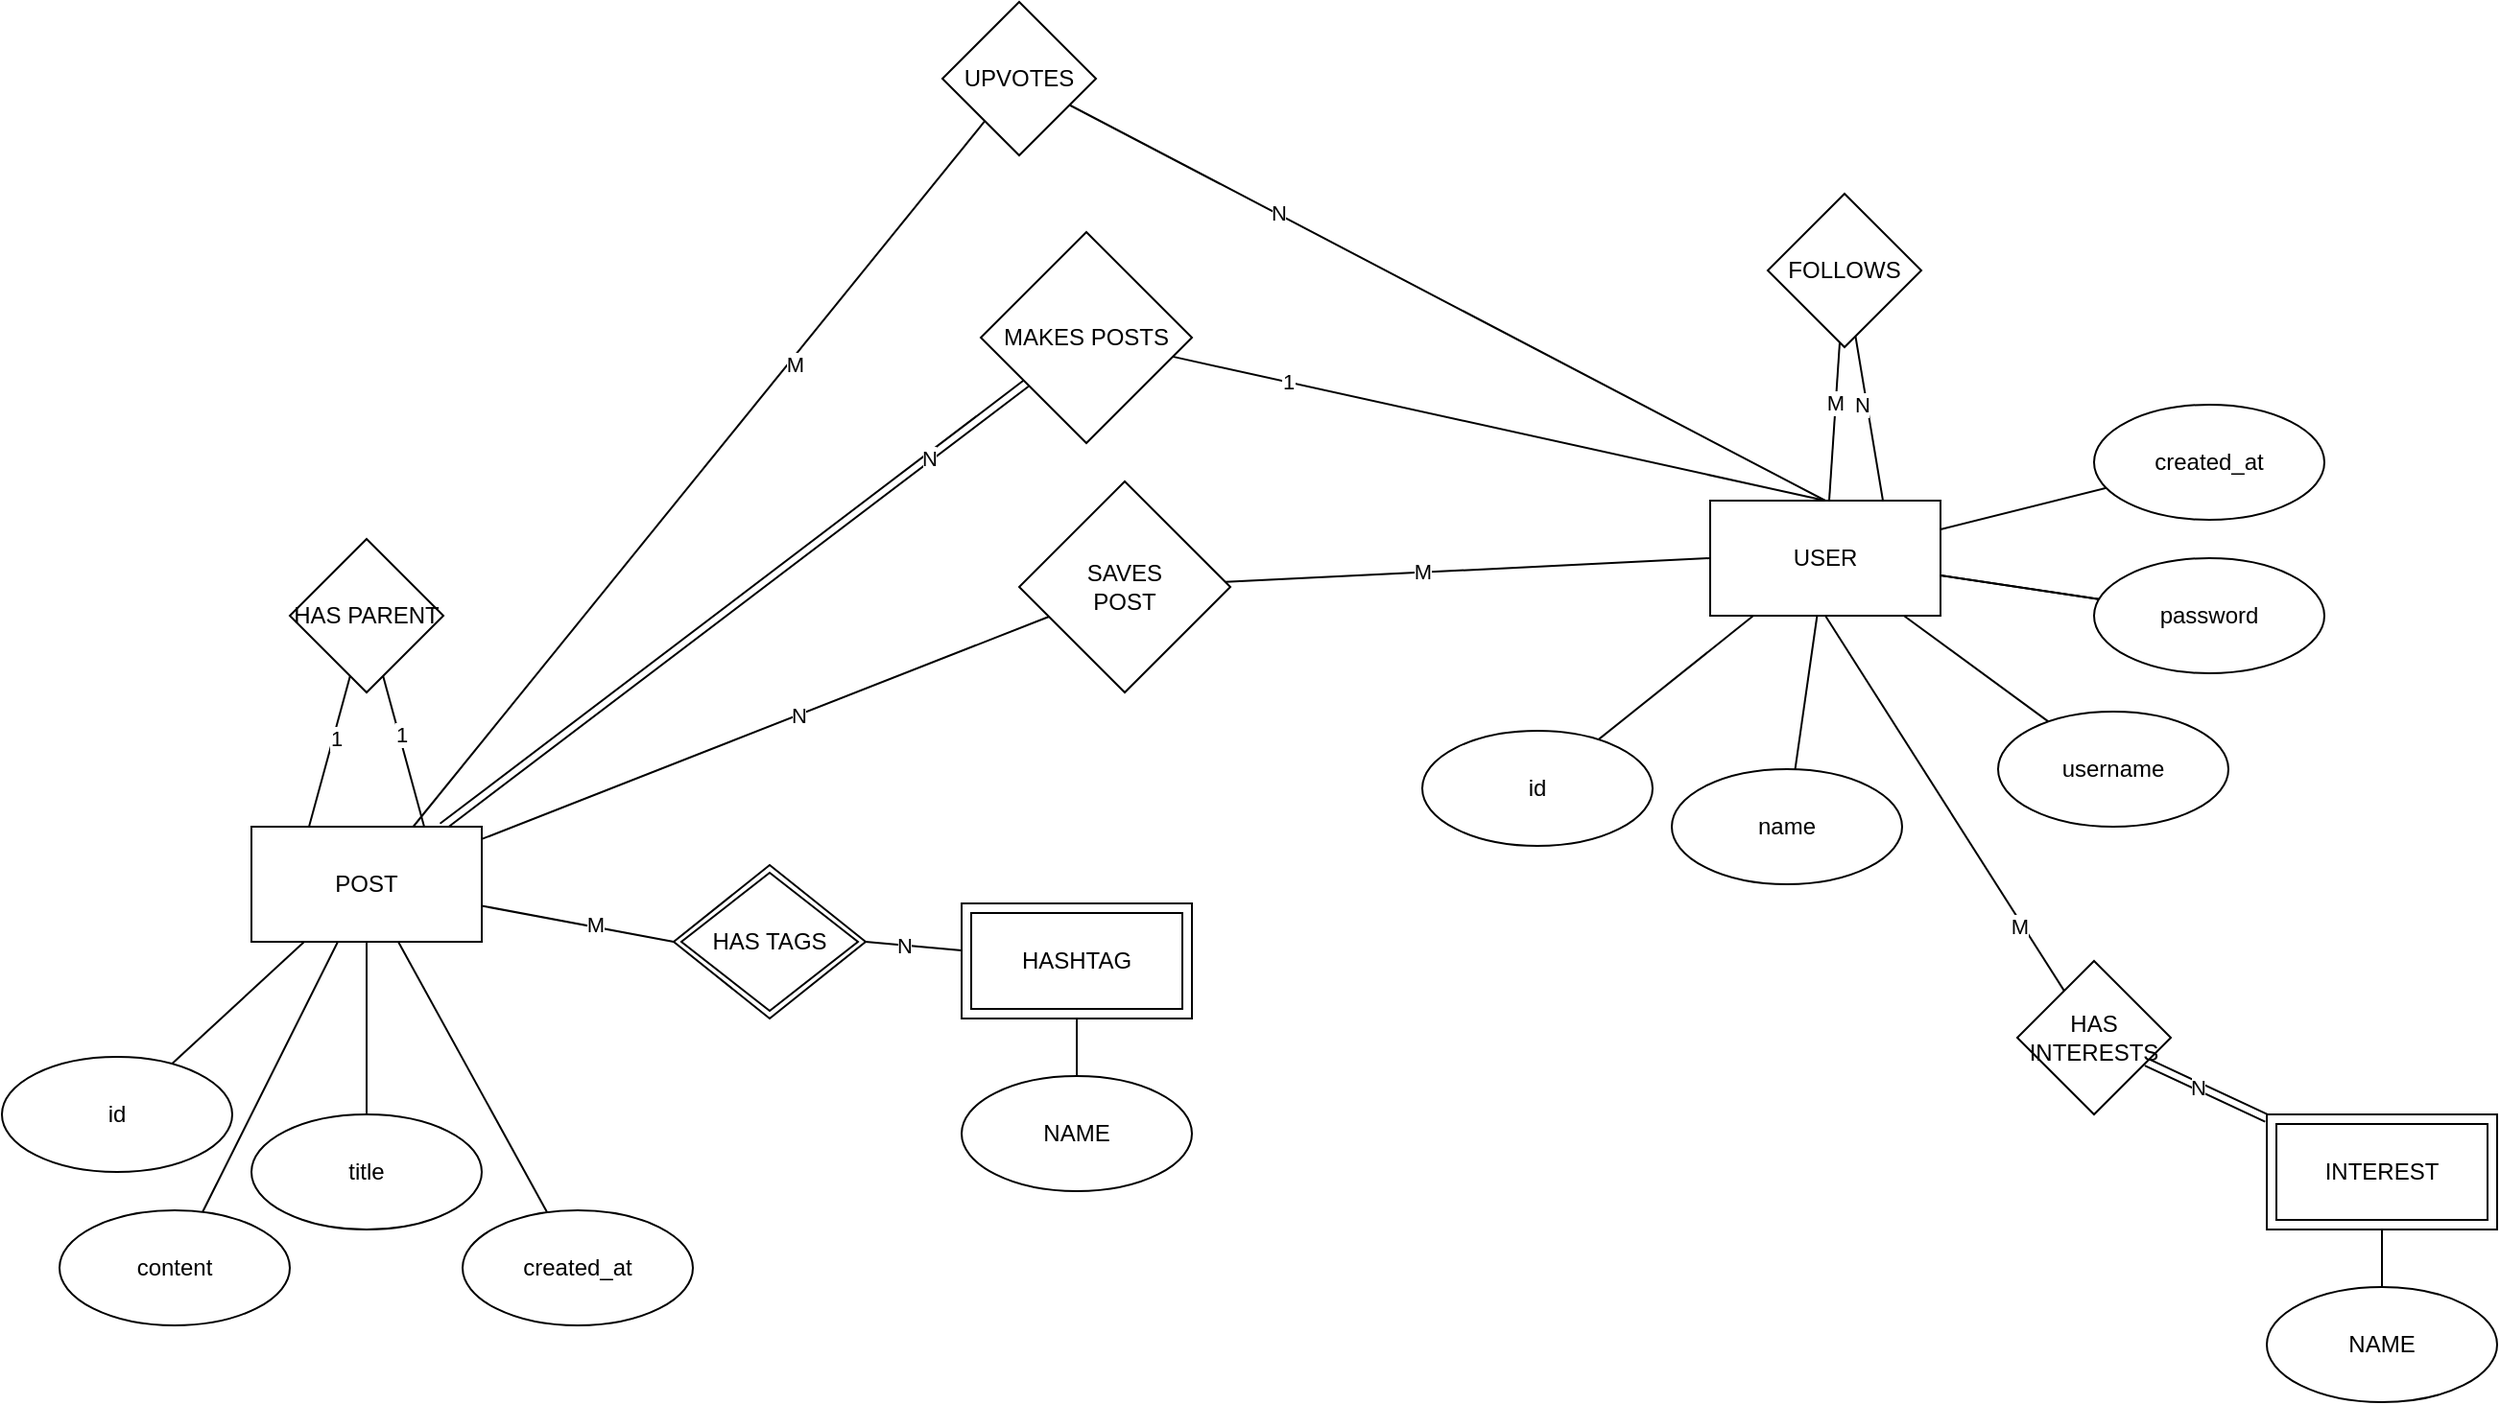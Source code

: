 <mxfile version="20.5.1" type="device"><diagram id="c43adFAbQIEfM-55l3ar" name="Page-1"><mxGraphModel dx="1597" dy="885" grid="1" gridSize="10" guides="1" tooltips="1" connect="1" arrows="1" fold="1" page="1" pageScale="1" pageWidth="2500" pageHeight="1500" math="0" shadow="0"><root><mxCell id="0"/><mxCell id="1" parent="0"/><mxCell id="-e2UI3w-FsLTD5BIw99w-4" value="" style="rounded=0;orthogonalLoop=1;jettySize=auto;html=1;endArrow=none;endFill=0;" edge="1" parent="1" source="-e2UI3w-FsLTD5BIw99w-1" target="-e2UI3w-FsLTD5BIw99w-3"><mxGeometry relative="1" as="geometry"/></mxCell><mxCell id="-e2UI3w-FsLTD5BIw99w-7" value="" style="edgeStyle=none;rounded=0;orthogonalLoop=1;jettySize=auto;html=1;endArrow=none;endFill=0;" edge="1" parent="1" source="-e2UI3w-FsLTD5BIw99w-1" target="-e2UI3w-FsLTD5BIw99w-6"><mxGeometry relative="1" as="geometry"/></mxCell><mxCell id="-e2UI3w-FsLTD5BIw99w-9" value="" style="edgeStyle=none;rounded=0;orthogonalLoop=1;jettySize=auto;html=1;endArrow=none;endFill=0;" edge="1" parent="1" source="-e2UI3w-FsLTD5BIw99w-1" target="-e2UI3w-FsLTD5BIw99w-8"><mxGeometry relative="1" as="geometry"/></mxCell><mxCell id="-e2UI3w-FsLTD5BIw99w-11" value="" style="edgeStyle=none;rounded=0;orthogonalLoop=1;jettySize=auto;html=1;endArrow=none;endFill=0;" edge="1" parent="1" source="-e2UI3w-FsLTD5BIw99w-1" target="-e2UI3w-FsLTD5BIw99w-10"><mxGeometry relative="1" as="geometry"/></mxCell><mxCell id="-e2UI3w-FsLTD5BIw99w-12" value="" style="edgeStyle=none;rounded=0;orthogonalLoop=1;jettySize=auto;html=1;endArrow=none;endFill=0;" edge="1" parent="1" source="-e2UI3w-FsLTD5BIw99w-1" target="-e2UI3w-FsLTD5BIw99w-10"><mxGeometry relative="1" as="geometry"/></mxCell><mxCell id="-e2UI3w-FsLTD5BIw99w-14" value="" style="edgeStyle=none;rounded=0;orthogonalLoop=1;jettySize=auto;html=1;endArrow=none;endFill=0;" edge="1" parent="1" source="-e2UI3w-FsLTD5BIw99w-1" target="-e2UI3w-FsLTD5BIw99w-13"><mxGeometry relative="1" as="geometry"/></mxCell><mxCell id="-e2UI3w-FsLTD5BIw99w-30" value="" style="edgeStyle=none;rounded=0;orthogonalLoop=1;jettySize=auto;html=1;endArrow=none;endFill=0;" edge="1" parent="1" source="-e2UI3w-FsLTD5BIw99w-1" target="-e2UI3w-FsLTD5BIw99w-29"><mxGeometry relative="1" as="geometry"/></mxCell><mxCell id="-e2UI3w-FsLTD5BIw99w-68" value="M" style="edgeLabel;html=1;align=center;verticalAlign=middle;resizable=0;points=[];" vertex="1" connectable="0" parent="-e2UI3w-FsLTD5BIw99w-30"><mxGeometry x="0.251" y="1" relative="1" as="geometry"><mxPoint as="offset"/></mxGeometry></mxCell><mxCell id="-e2UI3w-FsLTD5BIw99w-1" value="USER" style="rounded=0;whiteSpace=wrap;html=1;" vertex="1" parent="1"><mxGeometry x="1070" y="400" width="120" height="60" as="geometry"/></mxCell><mxCell id="-e2UI3w-FsLTD5BIw99w-3" value="id" style="ellipse;whiteSpace=wrap;html=1;rounded=0;" vertex="1" parent="1"><mxGeometry x="920" y="520" width="120" height="60" as="geometry"/></mxCell><mxCell id="-e2UI3w-FsLTD5BIw99w-6" value="name" style="ellipse;whiteSpace=wrap;html=1;rounded=0;" vertex="1" parent="1"><mxGeometry x="1050" y="540" width="120" height="60" as="geometry"/></mxCell><mxCell id="-e2UI3w-FsLTD5BIw99w-8" value="username" style="ellipse;whiteSpace=wrap;html=1;rounded=0;" vertex="1" parent="1"><mxGeometry x="1220" y="510" width="120" height="60" as="geometry"/></mxCell><mxCell id="-e2UI3w-FsLTD5BIw99w-10" value="password" style="ellipse;whiteSpace=wrap;html=1;rounded=0;" vertex="1" parent="1"><mxGeometry x="1270" y="430" width="120" height="60" as="geometry"/></mxCell><mxCell id="-e2UI3w-FsLTD5BIw99w-13" value="created_at" style="ellipse;whiteSpace=wrap;html=1;rounded=0;" vertex="1" parent="1"><mxGeometry x="1270" y="350" width="120" height="60" as="geometry"/></mxCell><mxCell id="-e2UI3w-FsLTD5BIw99w-17" value="" style="edgeStyle=none;rounded=0;orthogonalLoop=1;jettySize=auto;html=1;endArrow=none;endFill=0;" edge="1" parent="1" source="-e2UI3w-FsLTD5BIw99w-15" target="-e2UI3w-FsLTD5BIw99w-16"><mxGeometry relative="1" as="geometry"/></mxCell><mxCell id="-e2UI3w-FsLTD5BIw99w-19" value="" style="edgeStyle=none;rounded=0;orthogonalLoop=1;jettySize=auto;html=1;endArrow=none;endFill=0;" edge="1" parent="1" source="-e2UI3w-FsLTD5BIw99w-15" target="-e2UI3w-FsLTD5BIw99w-18"><mxGeometry relative="1" as="geometry"/></mxCell><mxCell id="-e2UI3w-FsLTD5BIw99w-21" value="" style="edgeStyle=none;rounded=0;orthogonalLoop=1;jettySize=auto;html=1;endArrow=none;endFill=0;" edge="1" parent="1" source="-e2UI3w-FsLTD5BIw99w-15" target="-e2UI3w-FsLTD5BIw99w-20"><mxGeometry relative="1" as="geometry"/></mxCell><mxCell id="-e2UI3w-FsLTD5BIw99w-23" value="" style="edgeStyle=none;rounded=0;orthogonalLoop=1;jettySize=auto;html=1;endArrow=none;endFill=0;" edge="1" parent="1" source="-e2UI3w-FsLTD5BIw99w-15" target="-e2UI3w-FsLTD5BIw99w-22"><mxGeometry relative="1" as="geometry"/></mxCell><mxCell id="-e2UI3w-FsLTD5BIw99w-27" value="" style="edgeStyle=none;rounded=0;orthogonalLoop=1;jettySize=auto;html=1;endArrow=none;endFill=0;shape=link;" edge="1" parent="1" source="-e2UI3w-FsLTD5BIw99w-15" target="-e2UI3w-FsLTD5BIw99w-26"><mxGeometry relative="1" as="geometry"/></mxCell><mxCell id="-e2UI3w-FsLTD5BIw99w-64" value="N" style="edgeLabel;html=1;align=center;verticalAlign=middle;resizable=0;points=[];" vertex="1" connectable="0" parent="-e2UI3w-FsLTD5BIw99w-27"><mxGeometry x="0.667" relative="1" as="geometry"><mxPoint as="offset"/></mxGeometry></mxCell><mxCell id="-e2UI3w-FsLTD5BIw99w-33" value="" style="edgeStyle=none;rounded=0;orthogonalLoop=1;jettySize=auto;html=1;endArrow=none;endFill=0;exitX=0.25;exitY=0;exitDx=0;exitDy=0;" edge="1" parent="1" source="-e2UI3w-FsLTD5BIw99w-15" target="-e2UI3w-FsLTD5BIw99w-32"><mxGeometry relative="1" as="geometry"/></mxCell><mxCell id="-e2UI3w-FsLTD5BIw99w-66" value="1" style="edgeLabel;html=1;align=center;verticalAlign=middle;resizable=0;points=[];" vertex="1" connectable="0" parent="-e2UI3w-FsLTD5BIw99w-33"><mxGeometry x="0.197" y="-1" relative="1" as="geometry"><mxPoint as="offset"/></mxGeometry></mxCell><mxCell id="-e2UI3w-FsLTD5BIw99w-42" value="" style="edgeStyle=none;rounded=0;orthogonalLoop=1;jettySize=auto;html=1;endArrow=none;endFill=0;entryX=0;entryY=0.5;entryDx=0;entryDy=0;" edge="1" parent="1" source="-e2UI3w-FsLTD5BIw99w-15" target="-e2UI3w-FsLTD5BIw99w-70"><mxGeometry relative="1" as="geometry"><mxPoint x="553.333" y="616.667" as="targetPoint"/></mxGeometry></mxCell><mxCell id="-e2UI3w-FsLTD5BIw99w-71" value="M" style="edgeLabel;html=1;align=center;verticalAlign=middle;resizable=0;points=[];" vertex="1" connectable="0" parent="-e2UI3w-FsLTD5BIw99w-42"><mxGeometry x="0.165" y="1" relative="1" as="geometry"><mxPoint as="offset"/></mxGeometry></mxCell><mxCell id="-e2UI3w-FsLTD5BIw99w-53" value="" style="edgeStyle=none;rounded=0;orthogonalLoop=1;jettySize=auto;html=1;endArrow=none;endFill=0;" edge="1" parent="1" source="-e2UI3w-FsLTD5BIw99w-15" target="-e2UI3w-FsLTD5BIw99w-52"><mxGeometry relative="1" as="geometry"/></mxCell><mxCell id="-e2UI3w-FsLTD5BIw99w-58" value="N" style="edgeLabel;html=1;align=center;verticalAlign=middle;resizable=0;points=[];" vertex="1" connectable="0" parent="-e2UI3w-FsLTD5BIw99w-53"><mxGeometry x="0.119" relative="1" as="geometry"><mxPoint as="offset"/></mxGeometry></mxCell><mxCell id="-e2UI3w-FsLTD5BIw99w-60" value="" style="edgeStyle=none;rounded=0;orthogonalLoop=1;jettySize=auto;html=1;endArrow=none;endFill=0;" edge="1" parent="1" source="-e2UI3w-FsLTD5BIw99w-15" target="-e2UI3w-FsLTD5BIw99w-59"><mxGeometry relative="1" as="geometry"/></mxCell><mxCell id="-e2UI3w-FsLTD5BIw99w-62" value="M" style="edgeLabel;html=1;align=center;verticalAlign=middle;resizable=0;points=[];" vertex="1" connectable="0" parent="-e2UI3w-FsLTD5BIw99w-60"><mxGeometry x="0.321" y="-3" relative="1" as="geometry"><mxPoint as="offset"/></mxGeometry></mxCell><mxCell id="-e2UI3w-FsLTD5BIw99w-15" value="POST" style="rounded=0;whiteSpace=wrap;html=1;" vertex="1" parent="1"><mxGeometry x="310" y="570" width="120" height="60" as="geometry"/></mxCell><mxCell id="-e2UI3w-FsLTD5BIw99w-16" value="id" style="ellipse;whiteSpace=wrap;html=1;rounded=0;" vertex="1" parent="1"><mxGeometry x="180" y="690" width="120" height="60" as="geometry"/></mxCell><mxCell id="-e2UI3w-FsLTD5BIw99w-18" value="content" style="ellipse;whiteSpace=wrap;html=1;rounded=0;" vertex="1" parent="1"><mxGeometry x="210" y="770" width="120" height="60" as="geometry"/></mxCell><mxCell id="-e2UI3w-FsLTD5BIw99w-20" value="title" style="ellipse;whiteSpace=wrap;html=1;rounded=0;" vertex="1" parent="1"><mxGeometry x="310" y="720" width="120" height="60" as="geometry"/></mxCell><mxCell id="-e2UI3w-FsLTD5BIw99w-22" value="created_at" style="ellipse;whiteSpace=wrap;html=1;rounded=0;" vertex="1" parent="1"><mxGeometry x="420" y="770" width="120" height="60" as="geometry"/></mxCell><mxCell id="-e2UI3w-FsLTD5BIw99w-28" style="edgeStyle=none;rounded=0;orthogonalLoop=1;jettySize=auto;html=1;entryX=0.5;entryY=0;entryDx=0;entryDy=0;endArrow=none;endFill=0;" edge="1" parent="1" source="-e2UI3w-FsLTD5BIw99w-26" target="-e2UI3w-FsLTD5BIw99w-1"><mxGeometry relative="1" as="geometry"/></mxCell><mxCell id="-e2UI3w-FsLTD5BIw99w-65" value="&lt;div&gt;1&lt;/div&gt;" style="edgeLabel;html=1;align=center;verticalAlign=middle;resizable=0;points=[];" vertex="1" connectable="0" parent="-e2UI3w-FsLTD5BIw99w-28"><mxGeometry x="-0.649" relative="1" as="geometry"><mxPoint as="offset"/></mxGeometry></mxCell><mxCell id="-e2UI3w-FsLTD5BIw99w-26" value="MAKES POSTS" style="rhombus;whiteSpace=wrap;html=1;rounded=0;" vertex="1" parent="1"><mxGeometry x="690" y="260" width="110" height="110" as="geometry"/></mxCell><mxCell id="-e2UI3w-FsLTD5BIw99w-31" style="edgeStyle=none;rounded=0;orthogonalLoop=1;jettySize=auto;html=1;entryX=0.75;entryY=0;entryDx=0;entryDy=0;endArrow=none;endFill=0;" edge="1" parent="1" source="-e2UI3w-FsLTD5BIw99w-29" target="-e2UI3w-FsLTD5BIw99w-1"><mxGeometry relative="1" as="geometry"/></mxCell><mxCell id="-e2UI3w-FsLTD5BIw99w-69" value="N" style="edgeLabel;html=1;align=center;verticalAlign=middle;resizable=0;points=[];" vertex="1" connectable="0" parent="-e2UI3w-FsLTD5BIw99w-31"><mxGeometry x="-0.313" y="-2" relative="1" as="geometry"><mxPoint y="6" as="offset"/></mxGeometry></mxCell><mxCell id="-e2UI3w-FsLTD5BIw99w-29" value="FOLLOWS" style="rhombus;whiteSpace=wrap;html=1;rounded=0;" vertex="1" parent="1"><mxGeometry x="1100" y="240" width="80" height="80" as="geometry"/></mxCell><mxCell id="-e2UI3w-FsLTD5BIw99w-35" style="edgeStyle=none;rounded=0;orthogonalLoop=1;jettySize=auto;html=1;entryX=0.75;entryY=0;entryDx=0;entryDy=0;endArrow=none;endFill=0;" edge="1" parent="1" source="-e2UI3w-FsLTD5BIw99w-32" target="-e2UI3w-FsLTD5BIw99w-15"><mxGeometry relative="1" as="geometry"/></mxCell><mxCell id="-e2UI3w-FsLTD5BIw99w-67" value="1" style="edgeLabel;html=1;align=center;verticalAlign=middle;resizable=0;points=[];" vertex="1" connectable="0" parent="-e2UI3w-FsLTD5BIw99w-35"><mxGeometry x="-0.221" y="1" relative="1" as="geometry"><mxPoint as="offset"/></mxGeometry></mxCell><mxCell id="-e2UI3w-FsLTD5BIw99w-32" value="HAS PARENT" style="rhombus;whiteSpace=wrap;html=1;rounded=0;" vertex="1" parent="1"><mxGeometry x="330" y="420" width="80" height="80" as="geometry"/></mxCell><mxCell id="-e2UI3w-FsLTD5BIw99w-38" value="" style="edgeStyle=none;rounded=0;orthogonalLoop=1;jettySize=auto;html=1;endArrow=none;endFill=0;exitX=0.5;exitY=1;exitDx=0;exitDy=0;" edge="1" parent="1" source="-e2UI3w-FsLTD5BIw99w-39" target="-e2UI3w-FsLTD5BIw99w-37"><mxGeometry relative="1" as="geometry"><mxPoint x="740" y="730" as="sourcePoint"/></mxGeometry></mxCell><mxCell id="-e2UI3w-FsLTD5BIw99w-37" value="NAME" style="ellipse;whiteSpace=wrap;html=1;rounded=0;" vertex="1" parent="1"><mxGeometry x="680" y="700" width="120" height="60" as="geometry"/></mxCell><mxCell id="-e2UI3w-FsLTD5BIw99w-39" value="HASHTAG" style="shape=ext;margin=3;double=1;whiteSpace=wrap;html=1;align=center;" vertex="1" parent="1"><mxGeometry x="680" y="610" width="120" height="60" as="geometry"/></mxCell><mxCell id="-e2UI3w-FsLTD5BIw99w-44" value="" style="edgeStyle=none;rounded=0;orthogonalLoop=1;jettySize=auto;html=1;endArrow=none;endFill=0;exitX=1;exitY=0.5;exitDx=0;exitDy=0;" edge="1" parent="1" source="-e2UI3w-FsLTD5BIw99w-70" target="-e2UI3w-FsLTD5BIw99w-39"><mxGeometry relative="1" as="geometry"><mxPoint x="625.294" y="624.706" as="sourcePoint"/></mxGeometry></mxCell><mxCell id="-e2UI3w-FsLTD5BIw99w-72" value="N" style="edgeLabel;html=1;align=center;verticalAlign=middle;resizable=0;points=[];" vertex="1" connectable="0" parent="-e2UI3w-FsLTD5BIw99w-44"><mxGeometry x="-0.203" relative="1" as="geometry"><mxPoint as="offset"/></mxGeometry></mxCell><mxCell id="-e2UI3w-FsLTD5BIw99w-45" value="" style="edgeStyle=none;rounded=0;orthogonalLoop=1;jettySize=auto;html=1;endArrow=none;endFill=0;exitX=0.5;exitY=1;exitDx=0;exitDy=0;" edge="1" parent="1" source="-e2UI3w-FsLTD5BIw99w-47" target="-e2UI3w-FsLTD5BIw99w-46"><mxGeometry relative="1" as="geometry"><mxPoint x="1420" y="840" as="sourcePoint"/></mxGeometry></mxCell><mxCell id="-e2UI3w-FsLTD5BIw99w-46" value="NAME" style="ellipse;whiteSpace=wrap;html=1;rounded=0;" vertex="1" parent="1"><mxGeometry x="1360" y="810" width="120" height="60" as="geometry"/></mxCell><mxCell id="-e2UI3w-FsLTD5BIw99w-47" value="INTEREST" style="shape=ext;margin=3;double=1;whiteSpace=wrap;html=1;align=center;" vertex="1" parent="1"><mxGeometry x="1360" y="720" width="120" height="60" as="geometry"/></mxCell><mxCell id="-e2UI3w-FsLTD5BIw99w-48" value="" style="edgeStyle=none;rounded=0;orthogonalLoop=1;jettySize=auto;html=1;endArrow=none;endFill=0;shape=link;" edge="1" parent="1" source="-e2UI3w-FsLTD5BIw99w-49" target="-e2UI3w-FsLTD5BIw99w-47"><mxGeometry relative="1" as="geometry"/></mxCell><mxCell id="-e2UI3w-FsLTD5BIw99w-56" value="N" style="edgeLabel;html=1;align=center;verticalAlign=middle;resizable=0;points=[];" vertex="1" connectable="0" parent="-e2UI3w-FsLTD5BIw99w-48"><mxGeometry x="-0.157" relative="1" as="geometry"><mxPoint y="1" as="offset"/></mxGeometry></mxCell><mxCell id="-e2UI3w-FsLTD5BIw99w-50" style="edgeStyle=none;rounded=0;orthogonalLoop=1;jettySize=auto;html=1;entryX=0.5;entryY=1;entryDx=0;entryDy=0;endArrow=none;endFill=0;" edge="1" parent="1" source="-e2UI3w-FsLTD5BIw99w-49" target="-e2UI3w-FsLTD5BIw99w-1"><mxGeometry relative="1" as="geometry"/></mxCell><mxCell id="-e2UI3w-FsLTD5BIw99w-73" value="M" style="edgeLabel;html=1;align=center;verticalAlign=middle;resizable=0;points=[];" vertex="1" connectable="0" parent="-e2UI3w-FsLTD5BIw99w-50"><mxGeometry x="-0.645" y="2" relative="1" as="geometry"><mxPoint as="offset"/></mxGeometry></mxCell><mxCell id="-e2UI3w-FsLTD5BIw99w-49" value="HAS INTERESTS" style="rhombus;whiteSpace=wrap;html=1;rounded=0;" vertex="1" parent="1"><mxGeometry x="1230" y="640" width="80" height="80" as="geometry"/></mxCell><mxCell id="-e2UI3w-FsLTD5BIw99w-54" style="edgeStyle=none;rounded=0;orthogonalLoop=1;jettySize=auto;html=1;entryX=0;entryY=0.5;entryDx=0;entryDy=0;endArrow=none;endFill=0;" edge="1" parent="1" source="-e2UI3w-FsLTD5BIw99w-52" target="-e2UI3w-FsLTD5BIw99w-1"><mxGeometry relative="1" as="geometry"/></mxCell><mxCell id="-e2UI3w-FsLTD5BIw99w-57" value="M" style="edgeLabel;html=1;align=center;verticalAlign=middle;resizable=0;points=[];" vertex="1" connectable="0" parent="-e2UI3w-FsLTD5BIw99w-54"><mxGeometry x="-0.19" y="1" relative="1" as="geometry"><mxPoint as="offset"/></mxGeometry></mxCell><mxCell id="-e2UI3w-FsLTD5BIw99w-52" value="SAVES &lt;br&gt;&lt;div&gt;POST&lt;/div&gt;" style="rhombus;whiteSpace=wrap;html=1;rounded=0;" vertex="1" parent="1"><mxGeometry x="710" y="390" width="110" height="110" as="geometry"/></mxCell><mxCell id="-e2UI3w-FsLTD5BIw99w-61" style="edgeStyle=none;rounded=0;orthogonalLoop=1;jettySize=auto;html=1;entryX=0.5;entryY=0;entryDx=0;entryDy=0;endArrow=none;endFill=0;" edge="1" parent="1" source="-e2UI3w-FsLTD5BIw99w-59" target="-e2UI3w-FsLTD5BIw99w-1"><mxGeometry relative="1" as="geometry"/></mxCell><mxCell id="-e2UI3w-FsLTD5BIw99w-63" value="N" style="edgeLabel;html=1;align=center;verticalAlign=middle;resizable=0;points=[];" vertex="1" connectable="0" parent="-e2UI3w-FsLTD5BIw99w-61"><mxGeometry x="-0.448" y="1" relative="1" as="geometry"><mxPoint as="offset"/></mxGeometry></mxCell><mxCell id="-e2UI3w-FsLTD5BIw99w-59" value="UPVOTES" style="rhombus;whiteSpace=wrap;html=1;rounded=0;" vertex="1" parent="1"><mxGeometry x="670" y="140" width="80" height="80" as="geometry"/></mxCell><mxCell id="-e2UI3w-FsLTD5BIw99w-70" value="HAS TAGS" style="shape=rhombus;double=1;perimeter=rhombusPerimeter;whiteSpace=wrap;html=1;align=center;" vertex="1" parent="1"><mxGeometry x="530" y="590" width="100" height="80" as="geometry"/></mxCell></root></mxGraphModel></diagram></mxfile>